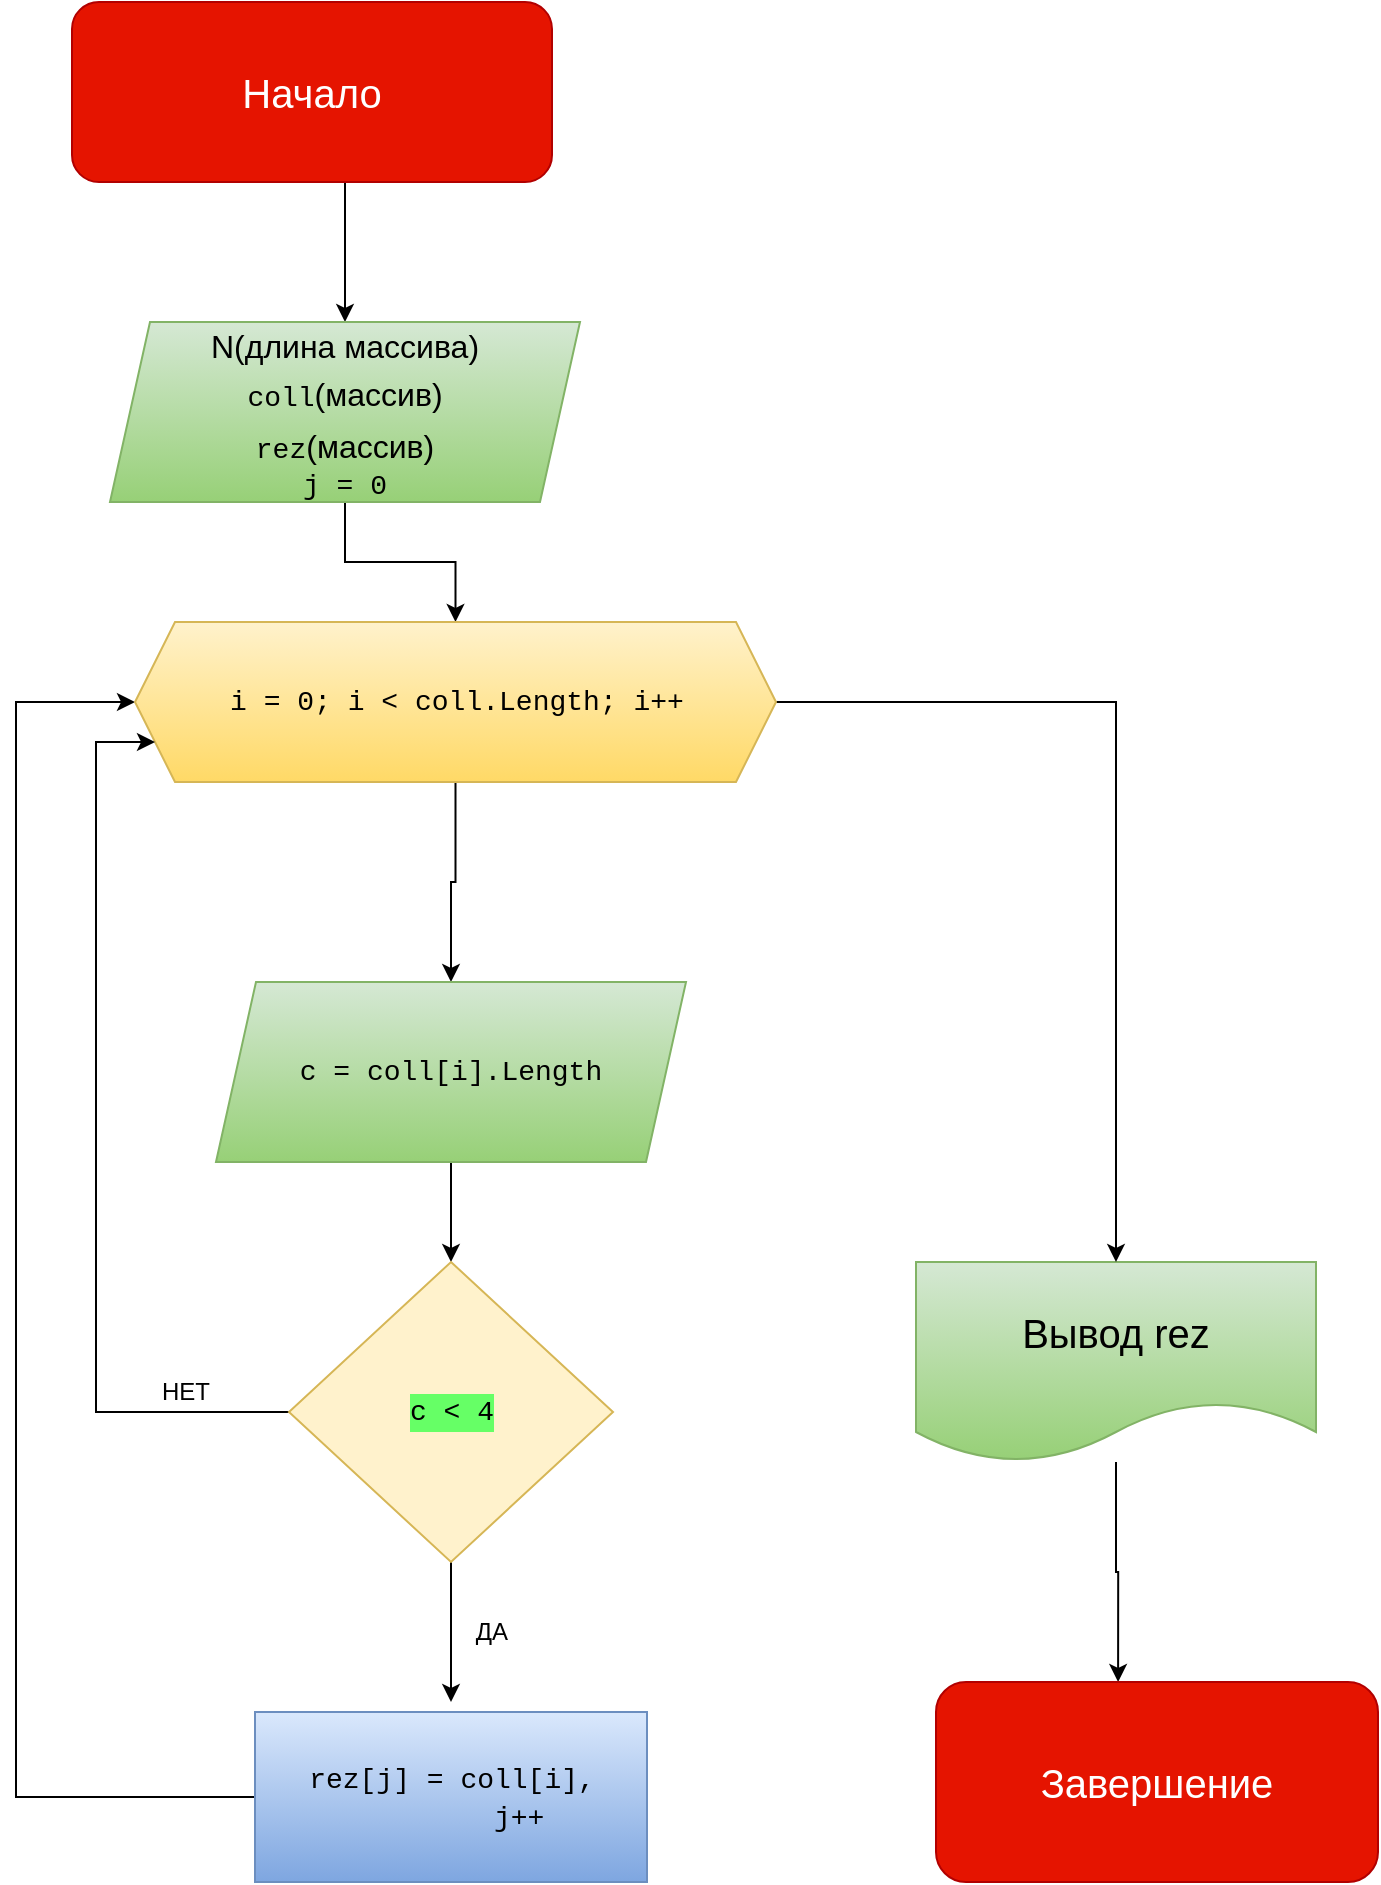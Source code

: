 <mxfile version="20.2.3" type="device"><diagram id="wh6m_dQDaiNXQnaQF4uL" name="Страница 1"><mxGraphModel dx="2062" dy="1225" grid="1" gridSize="10" guides="1" tooltips="1" connect="1" arrows="1" fold="1" page="1" pageScale="1" pageWidth="827" pageHeight="1169" math="0" shadow="0"><root><mxCell id="0"/><mxCell id="1" parent="0"/><mxCell id="ZzqsWLCt9NLdY4m1NK2v-5" style="edgeStyle=orthogonalEdgeStyle;rounded=0;orthogonalLoop=1;jettySize=auto;html=1;entryX=0.5;entryY=0;entryDx=0;entryDy=0;fontSize=20;" parent="1" source="ZzqsWLCt9NLdY4m1NK2v-1" target="ZzqsWLCt9NLdY4m1NK2v-2" edge="1"><mxGeometry relative="1" as="geometry"><Array as="points"><mxPoint x="205" y="210"/></Array></mxGeometry></mxCell><mxCell id="ZzqsWLCt9NLdY4m1NK2v-1" value="Начало" style="rounded=1;whiteSpace=wrap;html=1;fontSize=20;fillColor=#e51400;fontColor=#ffffff;strokeColor=#B20000;" parent="1" vertex="1"><mxGeometry x="68" y="50" width="240" height="90" as="geometry"/></mxCell><mxCell id="oGY1j1bStn4QSMCvHqyw-2" style="edgeStyle=orthogonalEdgeStyle;rounded=0;orthogonalLoop=1;jettySize=auto;html=1;" parent="1" source="ZzqsWLCt9NLdY4m1NK2v-2" target="oGY1j1bStn4QSMCvHqyw-1" edge="1"><mxGeometry relative="1" as="geometry"/></mxCell><mxCell id="ZzqsWLCt9NLdY4m1NK2v-2" value="&lt;span style=&quot;font-size: 16px;&quot;&gt;N(длина массива)&lt;br&gt;&lt;/span&gt;&lt;font face=&quot;Consolas, Courier New, monospace&quot;&gt;&lt;span style=&quot;font-size: 14px;&quot;&gt;coll&lt;/span&gt;&lt;/font&gt;&lt;span style=&quot;font-size: 16px;&quot;&gt;(массив)&lt;br&gt;&lt;/span&gt;&lt;span style=&quot;font-family: Consolas, &amp;quot;Courier New&amp;quot;, monospace; font-size: 14px;&quot;&gt;rez&lt;/span&gt;&lt;span style=&quot;font-size: 16px;&quot;&gt;(массив)&lt;br&gt;&lt;/span&gt;&lt;div style=&quot;font-family: Consolas, &amp;quot;Courier New&amp;quot;, monospace; font-size: 14px; line-height: 19px;&quot;&gt;j = 0&lt;/div&gt;" style="shape=parallelogram;perimeter=parallelogramPerimeter;whiteSpace=wrap;html=1;fixedSize=1;fontSize=20;fillColor=#d5e8d4;strokeColor=#82b366;gradientColor=#97d077;" parent="1" vertex="1"><mxGeometry x="87" y="210" width="235" height="90" as="geometry"/></mxCell><mxCell id="oGY1j1bStn4QSMCvHqyw-7" style="edgeStyle=orthogonalEdgeStyle;rounded=0;orthogonalLoop=1;jettySize=auto;html=1;entryX=0;entryY=0.5;entryDx=0;entryDy=0;" parent="1" source="ZzqsWLCt9NLdY4m1NK2v-4" target="oGY1j1bStn4QSMCvHqyw-1" edge="1"><mxGeometry relative="1" as="geometry"><mxPoint x="40" y="400" as="targetPoint"/><Array as="points"><mxPoint x="40" y="543"/><mxPoint x="40" y="400"/><mxPoint x="98" y="400"/></Array></mxGeometry></mxCell><mxCell id="ZzqsWLCt9NLdY4m1NK2v-4" value="&lt;div style=&quot;font-family: Consolas, &amp;quot;Courier New&amp;quot;, monospace; font-size: 14px; line-height: 19px;&quot;&gt;&lt;div style=&quot;&quot;&gt;rez[j] = coll&lt;span style=&quot;background-color: initial;&quot;&gt;[i],&lt;/span&gt;&lt;/div&gt;&lt;div style=&quot;&quot;&gt;&amp;nbsp; &amp;nbsp; &amp;nbsp; &amp;nbsp; j++&lt;/div&gt;&lt;/div&gt;" style="rounded=0;whiteSpace=wrap;html=1;fontSize=20;fillColor=#dae8fc;gradientColor=#7ea6e0;strokeColor=#6c8ebf;" parent="1" vertex="1"><mxGeometry x="159.5" y="905" width="196" height="85" as="geometry"/></mxCell><mxCell id="oGY1j1bStn4QSMCvHqyw-5" style="edgeStyle=orthogonalEdgeStyle;rounded=0;orthogonalLoop=1;jettySize=auto;html=1;entryX=0.412;entryY=0;entryDx=0;entryDy=0;entryPerimeter=0;" parent="1" source="XDkRJkX1GklcuiUEDWvy-5" target="XDkRJkX1GklcuiUEDWvy-6" edge="1"><mxGeometry relative="1" as="geometry"/></mxCell><mxCell id="XDkRJkX1GklcuiUEDWvy-5" value="Вывод rez" style="shape=document;whiteSpace=wrap;html=1;boundedLbl=1;fontSize=20;fillColor=#d5e8d4;gradientColor=#97d077;strokeColor=#82b366;" parent="1" vertex="1"><mxGeometry x="490" y="680" width="200" height="100" as="geometry"/></mxCell><mxCell id="XDkRJkX1GklcuiUEDWvy-6" value="Завершение" style="rounded=1;whiteSpace=wrap;html=1;fontSize=20;fillColor=#e51400;fontColor=#ffffff;strokeColor=#B20000;" parent="1" vertex="1"><mxGeometry x="500" y="890" width="221" height="100" as="geometry"/></mxCell><mxCell id="GFmDs8tEUMTILwa1p3Tq-2" style="edgeStyle=orthogonalEdgeStyle;rounded=0;orthogonalLoop=1;jettySize=auto;html=1;entryX=0.5;entryY=0;entryDx=0;entryDy=0;" parent="1" source="oGY1j1bStn4QSMCvHqyw-1" target="XDkRJkX1GklcuiUEDWvy-5" edge="1"><mxGeometry relative="1" as="geometry"><mxPoint x="590" y="400" as="targetPoint"/></mxGeometry></mxCell><mxCell id="Sb82uIFdhXNmOgJ1u_T3-3" style="edgeStyle=orthogonalEdgeStyle;rounded=0;orthogonalLoop=1;jettySize=auto;html=1;entryX=0.5;entryY=0;entryDx=0;entryDy=0;fontColor=#000000;" edge="1" parent="1" source="oGY1j1bStn4QSMCvHqyw-1" target="Sb82uIFdhXNmOgJ1u_T3-1"><mxGeometry relative="1" as="geometry"/></mxCell><mxCell id="oGY1j1bStn4QSMCvHqyw-1" value="&lt;span style=&quot;font-family: Consolas, &amp;quot;Courier New&amp;quot;, monospace; font-size: 14px;&quot;&gt;i&lt;/span&gt;&lt;span style=&quot;font-family: Consolas, &amp;quot;Courier New&amp;quot;, monospace; font-size: 14px;&quot;&gt;&amp;nbsp;=&amp;nbsp;&lt;/span&gt;&lt;span style=&quot;font-family: Consolas, &amp;quot;Courier New&amp;quot;, monospace; font-size: 14px;&quot;&gt;0&lt;/span&gt;&lt;span style=&quot;font-family: Consolas, &amp;quot;Courier New&amp;quot;, monospace; font-size: 14px;&quot;&gt;;&amp;nbsp;&lt;/span&gt;&lt;span style=&quot;font-family: Consolas, &amp;quot;Courier New&amp;quot;, monospace; font-size: 14px;&quot;&gt;i&lt;/span&gt;&lt;span style=&quot;font-family: Consolas, &amp;quot;Courier New&amp;quot;, monospace; font-size: 14px;&quot;&gt;&amp;nbsp;&amp;lt;&amp;nbsp;&lt;/span&gt;&lt;span style=&quot;font-family: Consolas, &amp;quot;Courier New&amp;quot;, monospace; font-size: 14px;&quot;&gt;coll&lt;/span&gt;&lt;span style=&quot;font-family: Consolas, &amp;quot;Courier New&amp;quot;, monospace; font-size: 14px;&quot;&gt;.&lt;/span&gt;&lt;span style=&quot;font-family: Consolas, &amp;quot;Courier New&amp;quot;, monospace; font-size: 14px;&quot;&gt;Length&lt;/span&gt;&lt;span style=&quot;font-family: Consolas, &amp;quot;Courier New&amp;quot;, monospace; font-size: 14px;&quot;&gt;;&amp;nbsp;&lt;/span&gt;&lt;span style=&quot;font-family: Consolas, &amp;quot;Courier New&amp;quot;, monospace; font-size: 14px;&quot;&gt;i&lt;/span&gt;&lt;span style=&quot;font-family: Consolas, &amp;quot;Courier New&amp;quot;, monospace; font-size: 14px;&quot;&gt;++&lt;/span&gt;" style="shape=hexagon;perimeter=hexagonPerimeter2;whiteSpace=wrap;html=1;fixedSize=1;fillColor=#fff2cc;strokeColor=#d6b656;gradientColor=#ffd966;" parent="1" vertex="1"><mxGeometry x="99.5" y="360" width="320.5" height="80" as="geometry"/></mxCell><mxCell id="Sb82uIFdhXNmOgJ1u_T3-4" style="edgeStyle=orthogonalEdgeStyle;rounded=0;orthogonalLoop=1;jettySize=auto;html=1;entryX=0.5;entryY=0;entryDx=0;entryDy=0;fontColor=#000000;" edge="1" parent="1" source="Sb82uIFdhXNmOgJ1u_T3-1" target="Sb82uIFdhXNmOgJ1u_T3-2"><mxGeometry relative="1" as="geometry"/></mxCell><mxCell id="Sb82uIFdhXNmOgJ1u_T3-1" value="&lt;div style=&quot;font-family: Consolas, &amp;quot;Courier New&amp;quot;, monospace; font-size: 14px; line-height: 19px;&quot;&gt;c = coll[i].Length&lt;/div&gt;" style="shape=parallelogram;perimeter=parallelogramPerimeter;whiteSpace=wrap;html=1;fixedSize=1;fontSize=20;fillColor=#d5e8d4;strokeColor=#82b366;gradientColor=#97d077;" vertex="1" parent="1"><mxGeometry x="140" y="540" width="235" height="90" as="geometry"/></mxCell><mxCell id="Sb82uIFdhXNmOgJ1u_T3-5" style="edgeStyle=orthogonalEdgeStyle;rounded=0;orthogonalLoop=1;jettySize=auto;html=1;fontColor=#000000;" edge="1" parent="1" source="Sb82uIFdhXNmOgJ1u_T3-2"><mxGeometry relative="1" as="geometry"><mxPoint x="257.5" y="900" as="targetPoint"/></mxGeometry></mxCell><mxCell id="Sb82uIFdhXNmOgJ1u_T3-6" style="edgeStyle=orthogonalEdgeStyle;rounded=0;orthogonalLoop=1;jettySize=auto;html=1;fontColor=#000000;" edge="1" parent="1" source="Sb82uIFdhXNmOgJ1u_T3-2" target="oGY1j1bStn4QSMCvHqyw-1"><mxGeometry relative="1" as="geometry"><mxPoint x="90" y="420" as="targetPoint"/><Array as="points"><mxPoint x="80" y="755"/><mxPoint x="80" y="420"/></Array></mxGeometry></mxCell><mxCell id="Sb82uIFdhXNmOgJ1u_T3-2" value="&lt;div style=&quot;font-family: Consolas, &amp;quot;Courier New&amp;quot;, monospace; font-size: 14px; line-height: 19px;&quot;&gt;c &amp;lt; 4&lt;/div&gt;" style="rhombus;whiteSpace=wrap;html=1;labelBackgroundColor=#66FF66;fillColor=#fff2cc;strokeColor=#d6b656;" vertex="1" parent="1"><mxGeometry x="176.5" y="680" width="162" height="150" as="geometry"/></mxCell><mxCell id="Sb82uIFdhXNmOgJ1u_T3-7" value="ДА" style="text;html=1;strokeColor=none;fillColor=none;align=center;verticalAlign=middle;whiteSpace=wrap;rounded=0;labelBackgroundColor=none;fontColor=#000000;" vertex="1" parent="1"><mxGeometry x="248" y="850" width="60" height="30" as="geometry"/></mxCell><mxCell id="Sb82uIFdhXNmOgJ1u_T3-8" value="НЕТ" style="text;html=1;strokeColor=none;fillColor=none;align=center;verticalAlign=middle;whiteSpace=wrap;rounded=0;labelBackgroundColor=none;fontColor=#000000;" vertex="1" parent="1"><mxGeometry x="99.5" y="730" width="50" height="30" as="geometry"/></mxCell></root></mxGraphModel></diagram></mxfile>